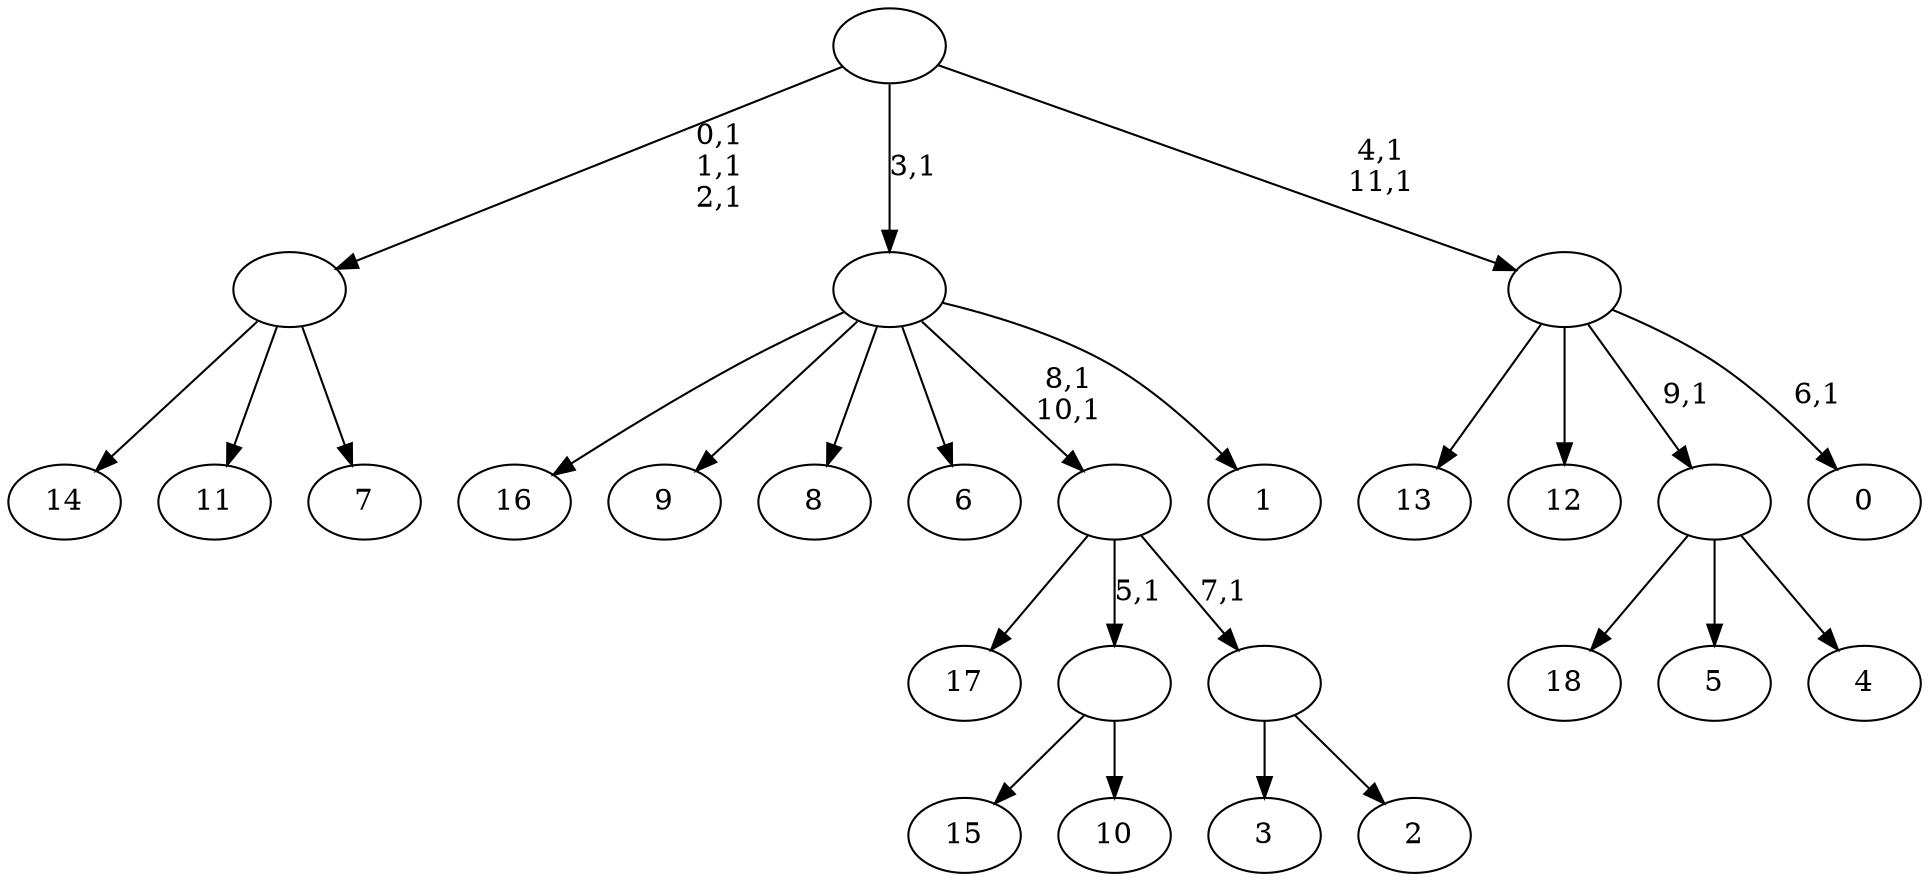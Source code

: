 digraph T {
	31 [label="18"]
	30 [label="17"]
	29 [label="16"]
	28 [label="15"]
	27 [label="14"]
	26 [label="13"]
	25 [label="12"]
	24 [label="11"]
	23 [label="10"]
	22 [label=""]
	21 [label="9"]
	20 [label="8"]
	19 [label="7"]
	18 [label=""]
	15 [label="6"]
	14 [label="5"]
	13 [label="4"]
	12 [label=""]
	11 [label="3"]
	10 [label="2"]
	9 [label=""]
	8 [label=""]
	6 [label="1"]
	5 [label=""]
	4 [label="0"]
	2 [label=""]
	0 [label=""]
	22 -> 28 [label=""]
	22 -> 23 [label=""]
	18 -> 27 [label=""]
	18 -> 24 [label=""]
	18 -> 19 [label=""]
	12 -> 31 [label=""]
	12 -> 14 [label=""]
	12 -> 13 [label=""]
	9 -> 11 [label=""]
	9 -> 10 [label=""]
	8 -> 30 [label=""]
	8 -> 22 [label="5,1"]
	8 -> 9 [label="7,1"]
	5 -> 8 [label="8,1\n10,1"]
	5 -> 29 [label=""]
	5 -> 21 [label=""]
	5 -> 20 [label=""]
	5 -> 15 [label=""]
	5 -> 6 [label=""]
	2 -> 4 [label="6,1"]
	2 -> 26 [label=""]
	2 -> 25 [label=""]
	2 -> 12 [label="9,1"]
	0 -> 2 [label="4,1\n11,1"]
	0 -> 18 [label="0,1\n1,1\n2,1"]
	0 -> 5 [label="3,1"]
}

